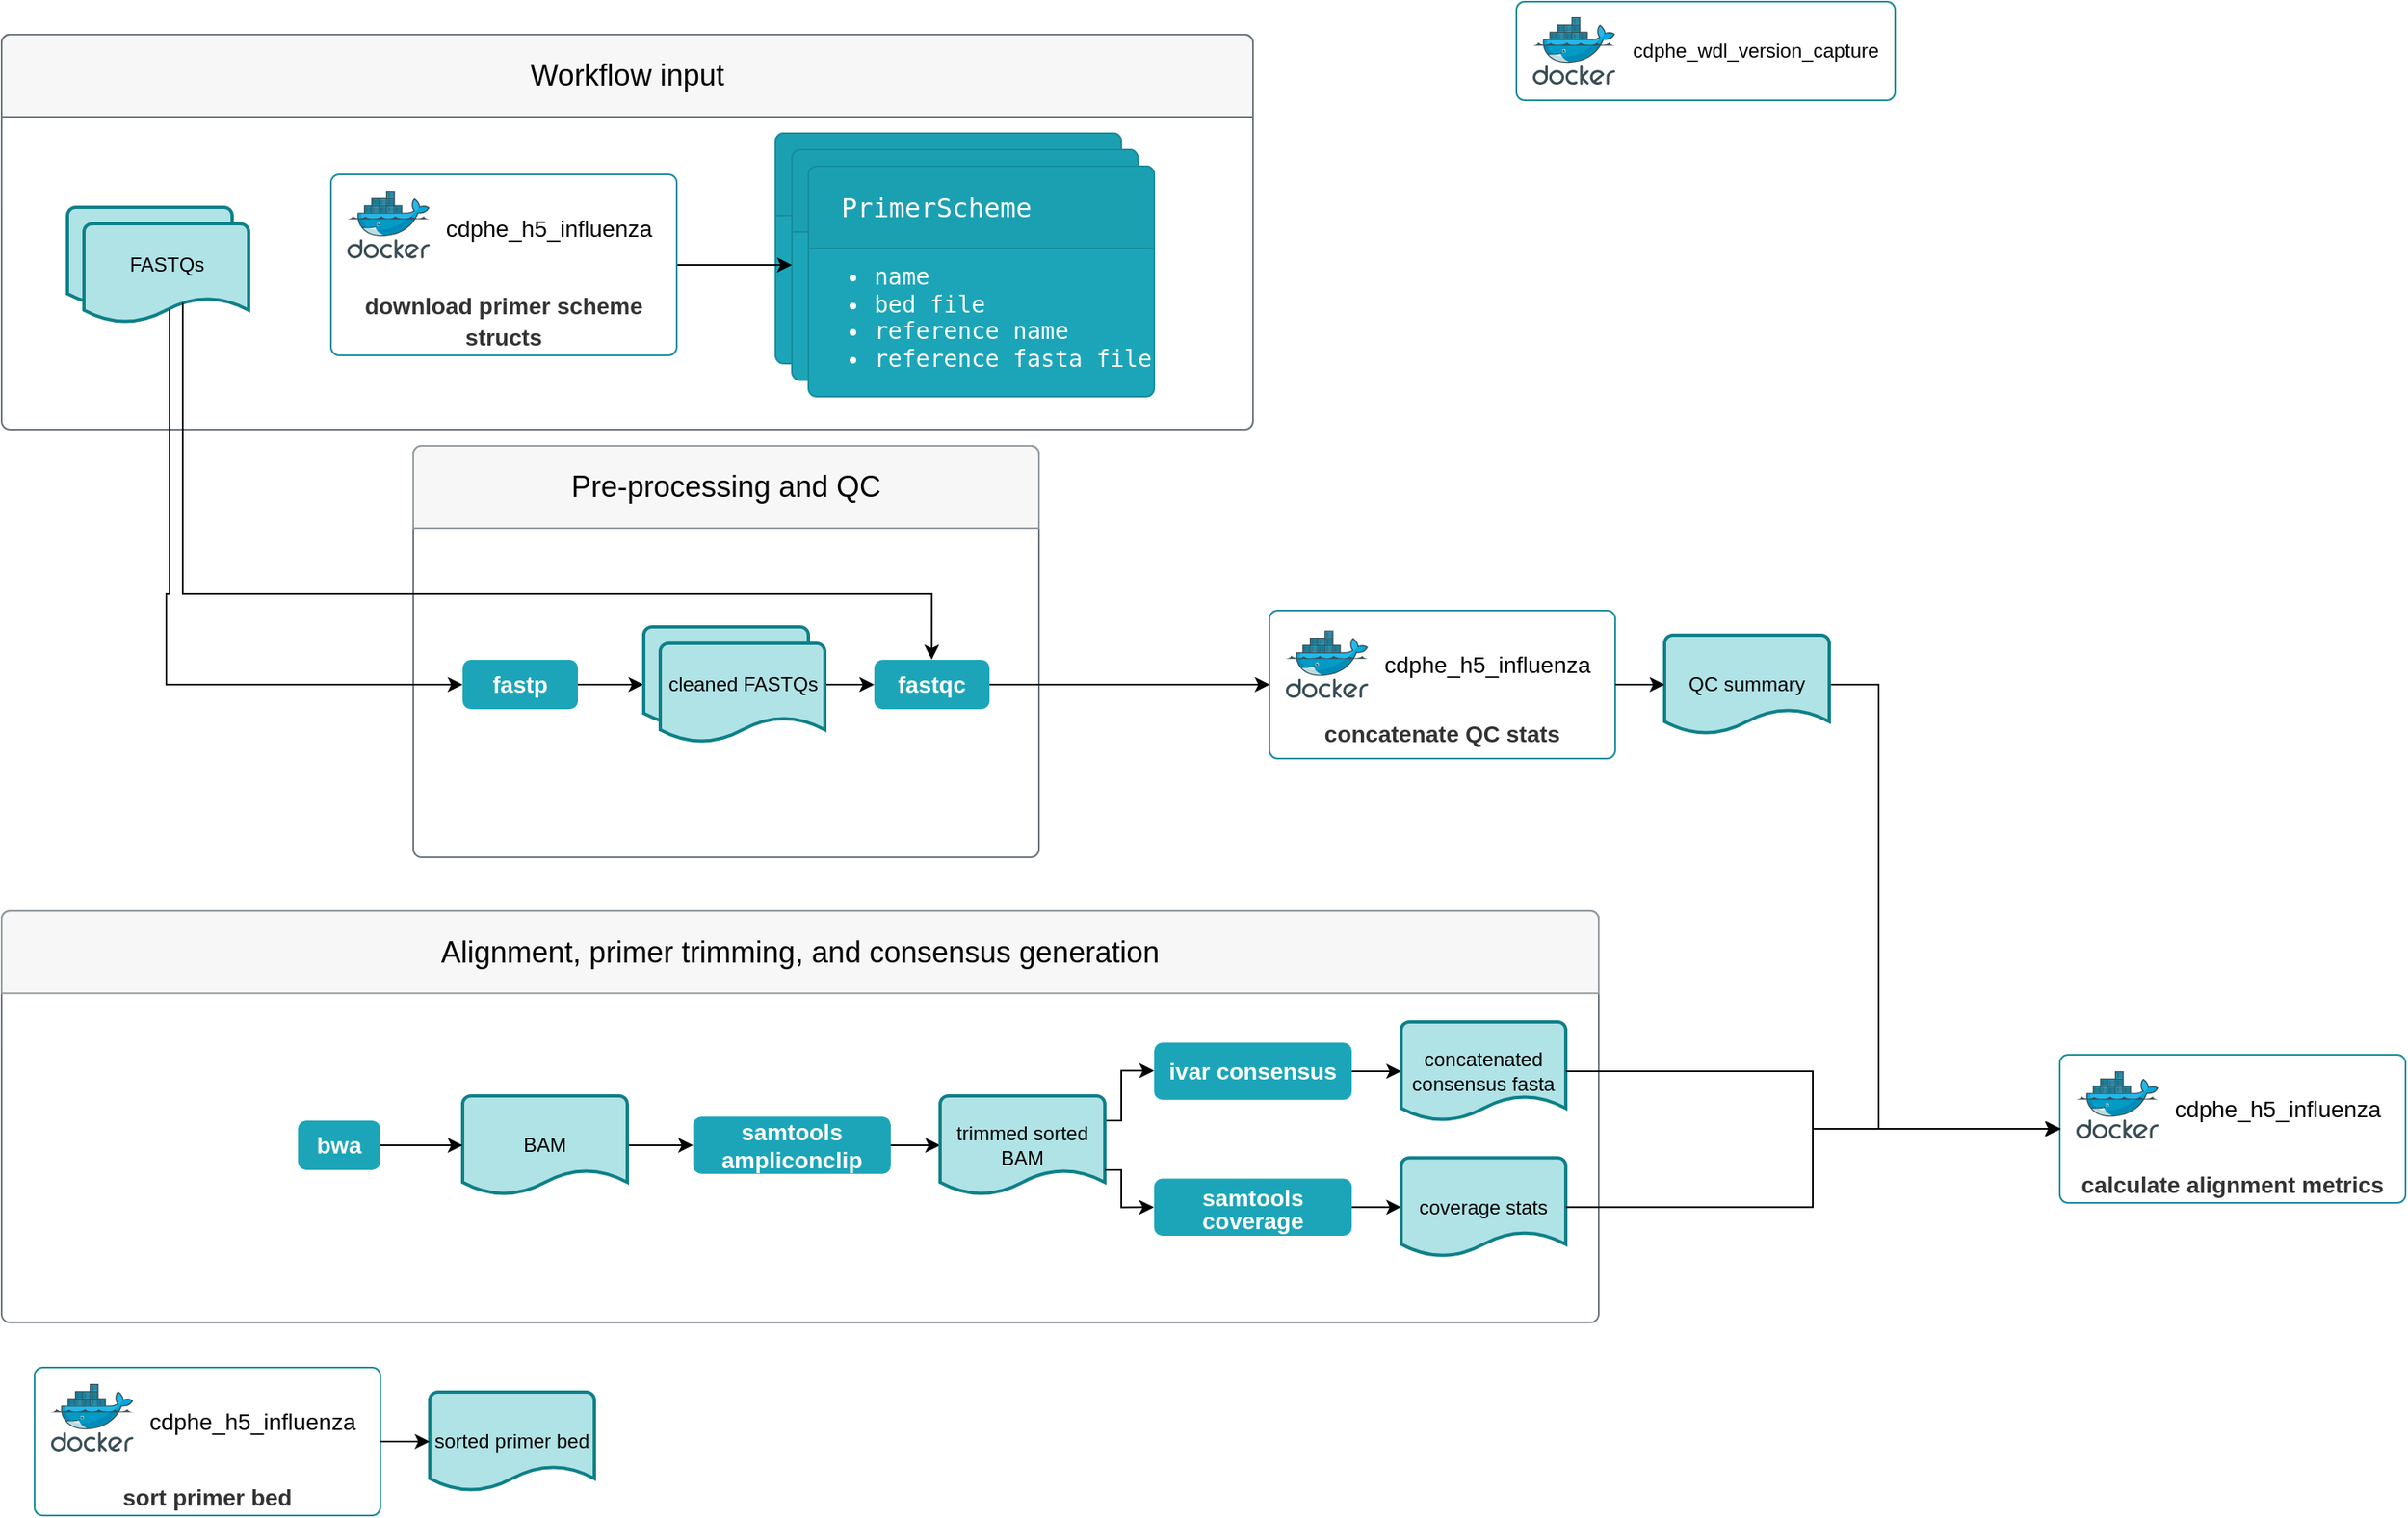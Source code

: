 <mxfile version="24.7.17">
  <diagram id="6a731a19-8d31-9384-78a2-239565b7b9f0" name="Page-1">
    <mxGraphModel dx="1665" dy="915" grid="1" gridSize="10" guides="1" tooltips="1" connect="1" arrows="1" fold="1" page="1" pageScale="1" pageWidth="1920" pageHeight="1200" background="none" math="0" shadow="0">
      <root>
        <mxCell id="0" />
        <mxCell id="1" parent="0" />
        <mxCell id="PwvHuBpC1ZCdnmNJ7vxb-347" value="" style="group" vertex="1" connectable="0" parent="1">
          <mxGeometry x="290" y="290" width="380" height="250" as="geometry" />
        </mxCell>
        <mxCell id="PwvHuBpC1ZCdnmNJ7vxb-208" value="" style="html=1;shadow=0;dashed=0;shape=mxgraph.bootstrap.rrect;rSize=5;strokeColor=#6c767d;html=1;whiteSpace=wrap;fillColor=#ffffff;fontColor=#1CA5B8;verticalAlign=bottom;align=left;spacing=20;spacingBottom=0;fontSize=14;container=0;" vertex="1" parent="PwvHuBpC1ZCdnmNJ7vxb-347">
          <mxGeometry width="380" height="250" as="geometry" />
        </mxCell>
        <mxCell id="PwvHuBpC1ZCdnmNJ7vxb-209" value="&lt;font color=&quot;#000000&quot;&gt;Pre-processing and QC&lt;/font&gt;" style="html=1;shadow=0;dashed=0;shape=mxgraph.bootstrap.topButton;rSize=5;perimeter=none;whiteSpace=wrap;fillColor=#F7F7F7;strokeColor=#949ca1;fontColor=#6C767D;resizeWidth=1;fontSize=18;align=center;spacing=20;container=0;" vertex="1" parent="PwvHuBpC1ZCdnmNJ7vxb-347">
          <mxGeometry width="380" height="50" as="geometry" />
        </mxCell>
        <mxCell id="PwvHuBpC1ZCdnmNJ7vxb-295" value="" style="html=1;shadow=0;dashed=0;shape=mxgraph.bootstrap.rrect;rSize=5;strokeColor=#6c767d;html=1;whiteSpace=wrap;fillColor=#ffffff;fontColor=#1CA5B8;verticalAlign=bottom;align=left;spacing=5;spacingBottom=0;fontSize=14;" vertex="1" parent="1">
          <mxGeometry x="40" y="572.64" width="970" height="250" as="geometry" />
        </mxCell>
        <mxCell id="PwvHuBpC1ZCdnmNJ7vxb-296" value="&lt;font color=&quot;#000000&quot;&gt;Alignment, primer trimming, and consensus generation&lt;/font&gt;" style="html=1;shadow=0;dashed=0;shape=mxgraph.bootstrap.topButton;rSize=5;perimeter=none;whiteSpace=wrap;fillColor=#F7F7F7;strokeColor=#949ca1;fontColor=#6C767D;resizeWidth=1;fontSize=18;align=center;spacing=20;" vertex="1" parent="PwvHuBpC1ZCdnmNJ7vxb-295">
          <mxGeometry width="970.0" height="50" relative="1" as="geometry" />
        </mxCell>
        <mxCell id="PwvHuBpC1ZCdnmNJ7vxb-290" value="" style="edgeStyle=orthogonalEdgeStyle;rounded=0;orthogonalLoop=1;jettySize=auto;html=1;" edge="1" parent="PwvHuBpC1ZCdnmNJ7vxb-295" source="PwvHuBpC1ZCdnmNJ7vxb-283" target="PwvHuBpC1ZCdnmNJ7vxb-288">
          <mxGeometry relative="1" as="geometry" />
        </mxCell>
        <mxCell id="PwvHuBpC1ZCdnmNJ7vxb-283" value="samtools ampliconclip" style="html=1;shadow=0;dashed=0;shape=mxgraph.bootstrap.rrect;rSize=5;strokeColor=none;strokeWidth=1;fillColor=#1CA5B8;fontColor=#FFFFFF;whiteSpace=wrap;align=center;verticalAlign=middle;spacingLeft=0;fontStyle=1;fontSize=14;spacing=5;" vertex="1" parent="PwvHuBpC1ZCdnmNJ7vxb-295">
          <mxGeometry x="420" y="125" width="120" height="34.72" as="geometry" />
        </mxCell>
        <mxCell id="PwvHuBpC1ZCdnmNJ7vxb-325" value="" style="edgeStyle=orthogonalEdgeStyle;rounded=0;orthogonalLoop=1;jettySize=auto;html=1;exitX=1;exitY=0.25;exitDx=0;exitDy=0;exitPerimeter=0;" edge="1" parent="PwvHuBpC1ZCdnmNJ7vxb-295" source="PwvHuBpC1ZCdnmNJ7vxb-288" target="PwvHuBpC1ZCdnmNJ7vxb-292">
          <mxGeometry relative="1" as="geometry">
            <Array as="points">
              <mxPoint x="680" y="127" />
              <mxPoint x="680" y="97" />
            </Array>
          </mxGeometry>
        </mxCell>
        <mxCell id="PwvHuBpC1ZCdnmNJ7vxb-288" value="trimmed sorted BAM" style="strokeWidth=2;html=1;shape=mxgraph.flowchart.document2;whiteSpace=wrap;size=0.25;fillColor=#b0e3e6;strokeColor=#0e8088;spacing=2;" vertex="1" parent="PwvHuBpC1ZCdnmNJ7vxb-295">
          <mxGeometry x="570" y="112.36" width="100" height="60" as="geometry" />
        </mxCell>
        <mxCell id="PwvHuBpC1ZCdnmNJ7vxb-294" value="" style="edgeStyle=orthogonalEdgeStyle;rounded=0;orthogonalLoop=1;jettySize=auto;html=1;" edge="1" parent="PwvHuBpC1ZCdnmNJ7vxb-295" source="PwvHuBpC1ZCdnmNJ7vxb-292" target="PwvHuBpC1ZCdnmNJ7vxb-293">
          <mxGeometry relative="1" as="geometry" />
        </mxCell>
        <mxCell id="PwvHuBpC1ZCdnmNJ7vxb-292" value="ivar consensus" style="html=1;shadow=0;dashed=0;shape=mxgraph.bootstrap.rrect;rSize=5;strokeColor=none;strokeWidth=1;fillColor=#1CA5B8;fontColor=#FFFFFF;whiteSpace=wrap;align=center;verticalAlign=middle;spacingLeft=0;fontStyle=1;fontSize=14;spacing=5;" vertex="1" parent="PwvHuBpC1ZCdnmNJ7vxb-295">
          <mxGeometry x="700.0" y="80" width="120" height="34.72" as="geometry" />
        </mxCell>
        <mxCell id="PwvHuBpC1ZCdnmNJ7vxb-293" value="concatenated consensus fasta" style="strokeWidth=2;html=1;shape=mxgraph.flowchart.document2;whiteSpace=wrap;size=0.25;fillColor=#b0e3e6;strokeColor=#0e8088;" vertex="1" parent="PwvHuBpC1ZCdnmNJ7vxb-295">
          <mxGeometry x="850.0" y="67.36" width="100" height="60" as="geometry" />
        </mxCell>
        <mxCell id="PwvHuBpC1ZCdnmNJ7vxb-349" value="" style="edgeStyle=orthogonalEdgeStyle;rounded=0;orthogonalLoop=1;jettySize=auto;html=1;" edge="1" parent="PwvHuBpC1ZCdnmNJ7vxb-295" source="PwvHuBpC1ZCdnmNJ7vxb-313" target="PwvHuBpC1ZCdnmNJ7vxb-283">
          <mxGeometry relative="1" as="geometry" />
        </mxCell>
        <mxCell id="PwvHuBpC1ZCdnmNJ7vxb-313" value="BAM" style="strokeWidth=2;html=1;shape=mxgraph.flowchart.document2;whiteSpace=wrap;size=0.25;fillColor=#b0e3e6;strokeColor=#0e8088;" vertex="1" parent="PwvHuBpC1ZCdnmNJ7vxb-295">
          <mxGeometry x="280" y="112.36" width="100" height="60" as="geometry" />
        </mxCell>
        <mxCell id="PwvHuBpC1ZCdnmNJ7vxb-278" value="bwa" style="html=1;shadow=0;dashed=0;shape=mxgraph.bootstrap.rrect;rSize=5;strokeColor=none;strokeWidth=1;fillColor=#1CA5B8;fontColor=#FFFFFF;whiteSpace=wrap;align=center;verticalAlign=middle;spacingLeft=0;fontStyle=1;fontSize=14;spacing=5;" vertex="1" parent="PwvHuBpC1ZCdnmNJ7vxb-295">
          <mxGeometry x="180" y="127.36" width="50" height="30" as="geometry" />
        </mxCell>
        <mxCell id="PwvHuBpC1ZCdnmNJ7vxb-315" value="" style="edgeStyle=orthogonalEdgeStyle;rounded=0;orthogonalLoop=1;jettySize=auto;html=1;" edge="1" parent="PwvHuBpC1ZCdnmNJ7vxb-295" source="PwvHuBpC1ZCdnmNJ7vxb-278" target="PwvHuBpC1ZCdnmNJ7vxb-313">
          <mxGeometry relative="1" as="geometry" />
        </mxCell>
        <mxCell id="PwvHuBpC1ZCdnmNJ7vxb-339" value="" style="edgeStyle=orthogonalEdgeStyle;rounded=0;orthogonalLoop=1;jettySize=auto;html=1;" edge="1" parent="PwvHuBpC1ZCdnmNJ7vxb-295" source="PwvHuBpC1ZCdnmNJ7vxb-336" target="PwvHuBpC1ZCdnmNJ7vxb-337">
          <mxGeometry relative="1" as="geometry" />
        </mxCell>
        <mxCell id="PwvHuBpC1ZCdnmNJ7vxb-336" value="&lt;p style=&quot;line-height: 100%;&quot;&gt;samtools coverage&lt;/p&gt;" style="html=1;shadow=0;dashed=0;shape=mxgraph.bootstrap.rrect;rSize=5;strokeColor=none;strokeWidth=1;fillColor=#1CA5B8;fontColor=#FFFFFF;whiteSpace=wrap;align=center;verticalAlign=middle;spacingLeft=0;fontStyle=1;fontSize=14;spacing=5;" vertex="1" parent="PwvHuBpC1ZCdnmNJ7vxb-295">
          <mxGeometry x="700.0" y="162.64" width="120" height="34.72" as="geometry" />
        </mxCell>
        <mxCell id="PwvHuBpC1ZCdnmNJ7vxb-337" value="coverage stats" style="strokeWidth=2;html=1;shape=mxgraph.flowchart.document2;whiteSpace=wrap;size=0.25;fillColor=#b0e3e6;strokeColor=#0e8088;" vertex="1" parent="PwvHuBpC1ZCdnmNJ7vxb-295">
          <mxGeometry x="850.0" y="150" width="100" height="60" as="geometry" />
        </mxCell>
        <mxCell id="PwvHuBpC1ZCdnmNJ7vxb-338" style="edgeStyle=orthogonalEdgeStyle;rounded=0;orthogonalLoop=1;jettySize=auto;html=1;exitX=1;exitY=0.75;exitDx=0;exitDy=0;exitPerimeter=0;entryX=-0.001;entryY=0.501;entryDx=0;entryDy=0;entryPerimeter=0;" edge="1" parent="PwvHuBpC1ZCdnmNJ7vxb-295" source="PwvHuBpC1ZCdnmNJ7vxb-288" target="PwvHuBpC1ZCdnmNJ7vxb-336">
          <mxGeometry relative="1" as="geometry">
            <Array as="points">
              <mxPoint x="680" y="157" />
              <mxPoint x="680" y="180" />
            </Array>
          </mxGeometry>
        </mxCell>
        <mxCell id="PwvHuBpC1ZCdnmNJ7vxb-180" value="" style="html=1;shadow=0;dashed=0;shape=mxgraph.bootstrap.rrect;rSize=5;strokeColor=#6C767D;html=1;whiteSpace=wrap;fillColor=#ffffff;fontColor=#212529;verticalAlign=bottom;align=left;spacing=20;spacingBottom=0;fontSize=14;" vertex="1" parent="1">
          <mxGeometry x="40" y="40" width="760" height="240" as="geometry" />
        </mxCell>
        <mxCell id="PwvHuBpC1ZCdnmNJ7vxb-181" value="&lt;font color=&quot;#000000&quot;&gt;Workflow input&lt;/font&gt;" style="html=1;shadow=0;dashed=0;shape=mxgraph.bootstrap.topButton;rSize=5;perimeter=none;whiteSpace=wrap;fillColor=#F7F7F7;strokeColor=#6C767D;fontColor=#6C767D;resizeWidth=1;fontSize=18;align=center;spacing=20;" vertex="1" parent="PwvHuBpC1ZCdnmNJ7vxb-180">
          <mxGeometry width="760.0" height="50" relative="1" as="geometry" />
        </mxCell>
        <mxCell id="PwvHuBpC1ZCdnmNJ7vxb-250" value="" style="group" vertex="1" connectable="0" parent="PwvHuBpC1ZCdnmNJ7vxb-180">
          <mxGeometry x="470" y="60" width="230" height="160" as="geometry" />
        </mxCell>
        <mxCell id="PwvHuBpC1ZCdnmNJ7vxb-194" value="&lt;ul style=&quot;font-size: 14px;&quot;&gt;&lt;li&gt;&lt;font style=&quot;font-size: 14px;&quot; face=&quot;monospace&quot;&gt;name&lt;/font&gt;&lt;/li&gt;&lt;li&gt;&lt;font style=&quot;font-size: 14px;&quot; face=&quot;monospace&quot;&gt;bed file&amp;nbsp;&lt;/font&gt;&lt;/li&gt;&lt;li&gt;&lt;font style=&quot;font-size: 14px;&quot; face=&quot;monospace&quot;&gt;reference name&lt;/font&gt;&lt;/li&gt;&lt;li&gt;&lt;font style=&quot;font-size: 14px;&quot; face=&quot;monospace&quot;&gt;reference fasta file&lt;/font&gt;&lt;/li&gt;&lt;/ul&gt;" style="shadow=0;dashed=0;shape=mxgraph.bootstrap.rrect;rSize=5;strokeColor=#188C9C;html=1;whiteSpace=wrap;fillColor=#1CA5B8;fontColor=#ffffff;verticalAlign=bottom;align=left;spacing=0;spacingBottom=0;fontSize=16;fontFamily=monospace;container=0;" vertex="1" parent="PwvHuBpC1ZCdnmNJ7vxb-250">
          <mxGeometry width="210" height="140" as="geometry" />
        </mxCell>
        <mxCell id="PwvHuBpC1ZCdnmNJ7vxb-196" value="&lt;ul style=&quot;font-size: 14px;&quot;&gt;&lt;li&gt;&lt;font style=&quot;font-size: 14px;&quot; face=&quot;monospace&quot;&gt;name&lt;/font&gt;&lt;/li&gt;&lt;li&gt;&lt;font style=&quot;font-size: 14px;&quot; face=&quot;monospace&quot;&gt;bed file&amp;nbsp;&lt;/font&gt;&lt;/li&gt;&lt;li&gt;&lt;font style=&quot;font-size: 14px;&quot; face=&quot;monospace&quot;&gt;reference name&lt;/font&gt;&lt;/li&gt;&lt;li&gt;&lt;font style=&quot;font-size: 14px;&quot; face=&quot;monospace&quot;&gt;reference fasta file&lt;/font&gt;&lt;/li&gt;&lt;/ul&gt;" style="shadow=0;dashed=0;shape=mxgraph.bootstrap.rrect;rSize=5;strokeColor=#188C9C;html=1;whiteSpace=wrap;fillColor=#1CA5B8;fontColor=#ffffff;verticalAlign=bottom;align=left;spacing=0;spacingBottom=0;fontSize=16;fontFamily=monospace;container=0;" vertex="1" parent="PwvHuBpC1ZCdnmNJ7vxb-250">
          <mxGeometry x="10" y="10" width="210" height="140" as="geometry" />
        </mxCell>
        <mxCell id="PwvHuBpC1ZCdnmNJ7vxb-198" value="&lt;ul style=&quot;font-size: 14px;&quot;&gt;&lt;li&gt;&lt;font style=&quot;font-size: 14px;&quot; face=&quot;monospace&quot;&gt;name&lt;/font&gt;&lt;/li&gt;&lt;li&gt;&lt;font style=&quot;font-size: 14px;&quot; face=&quot;monospace&quot;&gt;bed file&amp;nbsp;&lt;/font&gt;&lt;/li&gt;&lt;li&gt;&lt;font style=&quot;font-size: 14px;&quot; face=&quot;monospace&quot;&gt;reference name&lt;/font&gt;&lt;/li&gt;&lt;li&gt;&lt;font style=&quot;font-size: 14px;&quot; face=&quot;monospace&quot;&gt;reference fasta file&lt;/font&gt;&lt;/li&gt;&lt;/ul&gt;" style="shadow=0;dashed=0;shape=mxgraph.bootstrap.rrect;rSize=5;strokeColor=#188C9C;html=1;whiteSpace=wrap;fillColor=#1CA5B8;fontColor=#ffffff;verticalAlign=bottom;align=left;spacing=0;spacingBottom=0;fontSize=16;fontFamily=monospace;container=0;" vertex="1" parent="PwvHuBpC1ZCdnmNJ7vxb-250">
          <mxGeometry x="20" y="20" width="210" height="140" as="geometry" />
        </mxCell>
        <mxCell id="PwvHuBpC1ZCdnmNJ7vxb-195" value="&lt;font face=&quot;monospace&quot; style=&quot;font-size: 16px;&quot;&gt;PrimerScheme&lt;/font&gt;" style="html=1;shadow=0;dashed=0;shape=mxgraph.bootstrap.topButton;rSize=5;perimeter=none;whiteSpace=wrap;fillColor=#1BA0B2;strokeColor=#188C9C;fontColor=#ffffff;resizeWidth=1;fontSize=18;align=left;spacing=20;container=0;" vertex="1" parent="PwvHuBpC1ZCdnmNJ7vxb-250">
          <mxGeometry width="210" height="50" as="geometry" />
        </mxCell>
        <mxCell id="PwvHuBpC1ZCdnmNJ7vxb-197" value="&lt;font face=&quot;monospace&quot; style=&quot;font-size: 16px;&quot;&gt;PrimerScheme&lt;/font&gt;" style="html=1;shadow=0;dashed=0;shape=mxgraph.bootstrap.topButton;rSize=5;perimeter=none;whiteSpace=wrap;fillColor=#1BA0B2;strokeColor=#188C9C;fontColor=#ffffff;resizeWidth=1;fontSize=18;align=left;spacing=20;container=0;" vertex="1" parent="PwvHuBpC1ZCdnmNJ7vxb-250">
          <mxGeometry x="10" y="10" width="210" height="50" as="geometry" />
        </mxCell>
        <mxCell id="PwvHuBpC1ZCdnmNJ7vxb-199" value="&lt;font face=&quot;monospace&quot; style=&quot;font-size: 16px;&quot;&gt;PrimerScheme&lt;/font&gt;" style="html=1;shadow=0;dashed=0;shape=mxgraph.bootstrap.topButton;rSize=5;perimeter=none;whiteSpace=wrap;fillColor=#1BA0B2;strokeColor=#188C9C;fontColor=#ffffff;resizeWidth=1;fontSize=18;align=left;spacing=20;container=0;" vertex="1" parent="PwvHuBpC1ZCdnmNJ7vxb-250">
          <mxGeometry x="20" y="20" width="210" height="50" as="geometry" />
        </mxCell>
        <mxCell id="PwvHuBpC1ZCdnmNJ7vxb-251" style="edgeStyle=orthogonalEdgeStyle;rounded=0;orthogonalLoop=1;jettySize=auto;html=1;" edge="1" parent="PwvHuBpC1ZCdnmNJ7vxb-180" source="PwvHuBpC1ZCdnmNJ7vxb-245" target="PwvHuBpC1ZCdnmNJ7vxb-196">
          <mxGeometry relative="1" as="geometry" />
        </mxCell>
        <mxCell id="PwvHuBpC1ZCdnmNJ7vxb-245" value="&lt;font size=&quot;1&quot; color=&quot;#333333&quot; style=&quot;&quot;&gt;&lt;b style=&quot;font-size: 14px;&quot;&gt;download primer scheme structs&lt;/b&gt;&lt;/font&gt;" style="html=1;shadow=0;dashed=0;shape=mxgraph.bootstrap.rrect;rSize=5;strokeWidth=1;whiteSpace=wrap;align=center;verticalAlign=bottom;spacingLeft=0;fontStyle=0;fontSize=16;spacing=2;fillColor=default;strokeColor=#188c9c;labelPosition=center;verticalLabelPosition=middle;fontFamily=Helvetica;" vertex="1" parent="PwvHuBpC1ZCdnmNJ7vxb-180">
          <mxGeometry x="200" y="85" width="210" height="110" as="geometry" />
        </mxCell>
        <mxCell id="PwvHuBpC1ZCdnmNJ7vxb-246" value="" style="group" vertex="1" connectable="0" parent="PwvHuBpC1ZCdnmNJ7vxb-180">
          <mxGeometry x="210" y="95" width="196.81" height="45.28" as="geometry" />
        </mxCell>
        <mxCell id="PwvHuBpC1ZCdnmNJ7vxb-248" value="&lt;font style=&quot;font-size: 14px;&quot;&gt;cdphe_h5_influenza&lt;/font&gt;" style="text;html=1;align=center;verticalAlign=middle;resizable=0;points=[];autosize=1;strokeColor=none;fillColor=none;" vertex="1" parent="PwvHuBpC1ZCdnmNJ7vxb-246">
          <mxGeometry x="46.81" y="7.64" width="150" height="30" as="geometry" />
        </mxCell>
        <mxCell id="PwvHuBpC1ZCdnmNJ7vxb-263" value="" style="image;sketch=0;aspect=fixed;html=1;points=[];align=center;fontSize=12;image=img/lib/mscae/Docker.svg;" vertex="1" parent="PwvHuBpC1ZCdnmNJ7vxb-180">
          <mxGeometry x="210" y="95" width="50" height="41" as="geometry" />
        </mxCell>
        <mxCell id="PwvHuBpC1ZCdnmNJ7vxb-158" value="" style="group" vertex="1" connectable="0" parent="PwvHuBpC1ZCdnmNJ7vxb-180">
          <mxGeometry x="30" y="95" width="120" height="80" as="geometry" />
        </mxCell>
        <mxCell id="PwvHuBpC1ZCdnmNJ7vxb-160" value="" style="strokeWidth=2;html=1;shape=mxgraph.flowchart.document2;whiteSpace=wrap;size=0.25;fillColor=#b0e3e6;strokeColor=#0e8088;" vertex="1" parent="PwvHuBpC1ZCdnmNJ7vxb-158">
          <mxGeometry x="10" y="10" width="100" height="60" as="geometry" />
        </mxCell>
        <mxCell id="PwvHuBpC1ZCdnmNJ7vxb-161" value="" style="strokeWidth=2;html=1;shape=mxgraph.flowchart.document2;whiteSpace=wrap;size=0.25;fillColor=#b0e3e6;strokeColor=#0e8088;" vertex="1" parent="PwvHuBpC1ZCdnmNJ7vxb-158">
          <mxGeometry x="20" y="20" width="100" height="60" as="geometry" />
        </mxCell>
        <mxCell id="PwvHuBpC1ZCdnmNJ7vxb-171" value="FASTQs" style="text;html=1;align=center;verticalAlign=middle;resizable=0;points=[];autosize=1;strokeColor=none;fillColor=none;" vertex="1" parent="PwvHuBpC1ZCdnmNJ7vxb-158">
          <mxGeometry x="35" y="30" width="70" height="30" as="geometry" />
        </mxCell>
        <mxCell id="PwvHuBpC1ZCdnmNJ7vxb-216" style="edgeStyle=orthogonalEdgeStyle;rounded=0;orthogonalLoop=1;jettySize=auto;html=1;entryX=0;entryY=0.5;entryDx=0;entryDy=0;entryPerimeter=0;exitX=0.52;exitY=0.867;exitDx=0;exitDy=0;exitPerimeter=0;" edge="1" parent="1" source="PwvHuBpC1ZCdnmNJ7vxb-161" target="PwvHuBpC1ZCdnmNJ7vxb-203">
          <mxGeometry relative="1" as="geometry">
            <Array as="points">
              <mxPoint x="142" y="380" />
              <mxPoint x="140" y="380" />
              <mxPoint x="140" y="435" />
            </Array>
          </mxGeometry>
        </mxCell>
        <mxCell id="PwvHuBpC1ZCdnmNJ7vxb-341" value="" style="group" vertex="1" connectable="0" parent="1">
          <mxGeometry x="1290" y="660" width="210" height="90" as="geometry" />
        </mxCell>
        <mxCell id="PwvHuBpC1ZCdnmNJ7vxb-332" value="&lt;font size=&quot;1&quot; color=&quot;#333333&quot; style=&quot;&quot;&gt;&lt;b style=&quot;font-size: 14px;&quot;&gt;calculate alignment metrics&lt;/b&gt;&lt;/font&gt;" style="html=1;shadow=0;dashed=0;shape=mxgraph.bootstrap.rrect;rSize=5;strokeWidth=1;whiteSpace=wrap;align=center;verticalAlign=bottom;spacingLeft=0;fontStyle=0;fontSize=16;spacing=2;fillColor=default;strokeColor=#188c9c;labelPosition=center;verticalLabelPosition=middle;fontFamily=Helvetica;" vertex="1" parent="PwvHuBpC1ZCdnmNJ7vxb-341">
          <mxGeometry width="210" height="90" as="geometry" />
        </mxCell>
        <mxCell id="PwvHuBpC1ZCdnmNJ7vxb-333" value="" style="group" vertex="1" connectable="0" parent="PwvHuBpC1ZCdnmNJ7vxb-341">
          <mxGeometry x="10" y="10" width="196.81" height="45.28" as="geometry" />
        </mxCell>
        <mxCell id="PwvHuBpC1ZCdnmNJ7vxb-334" value="&lt;font style=&quot;font-size: 14px;&quot;&gt;cdphe_h5_influenza&lt;/font&gt;" style="text;html=1;align=center;verticalAlign=middle;resizable=0;points=[];autosize=1;strokeColor=none;fillColor=none;" vertex="1" parent="PwvHuBpC1ZCdnmNJ7vxb-333">
          <mxGeometry x="46.81" y="7.64" width="150" height="30" as="geometry" />
        </mxCell>
        <mxCell id="PwvHuBpC1ZCdnmNJ7vxb-335" value="" style="image;sketch=0;aspect=fixed;html=1;points=[];align=center;fontSize=12;image=img/lib/mscae/Docker.svg;" vertex="1" parent="PwvHuBpC1ZCdnmNJ7vxb-341">
          <mxGeometry x="10" y="10" width="50" height="41" as="geometry" />
        </mxCell>
        <mxCell id="PwvHuBpC1ZCdnmNJ7vxb-343" style="edgeStyle=orthogonalEdgeStyle;rounded=0;orthogonalLoop=1;jettySize=auto;html=1;entryX=0.003;entryY=0.5;entryDx=0;entryDy=0;entryPerimeter=0;" edge="1" parent="1" source="PwvHuBpC1ZCdnmNJ7vxb-337" target="PwvHuBpC1ZCdnmNJ7vxb-332">
          <mxGeometry relative="1" as="geometry" />
        </mxCell>
        <mxCell id="PwvHuBpC1ZCdnmNJ7vxb-344" style="edgeStyle=orthogonalEdgeStyle;rounded=0;orthogonalLoop=1;jettySize=auto;html=1;entryX=0.003;entryY=0.5;entryDx=0;entryDy=0;entryPerimeter=0;" edge="1" parent="1" source="PwvHuBpC1ZCdnmNJ7vxb-293" target="PwvHuBpC1ZCdnmNJ7vxb-332">
          <mxGeometry relative="1" as="geometry" />
        </mxCell>
        <mxCell id="PwvHuBpC1ZCdnmNJ7vxb-345" value="" style="group" vertex="1" connectable="0" parent="1">
          <mxGeometry x="960" y="20" width="230" height="60" as="geometry" />
        </mxCell>
        <mxCell id="PwvHuBpC1ZCdnmNJ7vxb-232" value="" style="html=1;shadow=0;dashed=0;shape=mxgraph.bootstrap.rrect;rSize=5;strokeWidth=1;whiteSpace=wrap;align=center;verticalAlign=middle;spacingLeft=0;fontStyle=0;fontSize=16;spacing=5;fillColor=default;strokeColor=#188c9c;" vertex="1" parent="PwvHuBpC1ZCdnmNJ7vxb-345">
          <mxGeometry width="230" height="60" as="geometry" />
        </mxCell>
        <mxCell id="PwvHuBpC1ZCdnmNJ7vxb-228" value="" style="group" vertex="1" connectable="0" parent="PwvHuBpC1ZCdnmNJ7vxb-345">
          <mxGeometry x="23.19" y="7.36" width="206.81" height="45.28" as="geometry" />
        </mxCell>
        <mxCell id="PwvHuBpC1ZCdnmNJ7vxb-230" value="cdphe_wdl_version_capture" style="text;html=1;align=center;verticalAlign=middle;resizable=0;points=[];autosize=1;strokeColor=none;fillColor=none;" vertex="1" parent="PwvHuBpC1ZCdnmNJ7vxb-228">
          <mxGeometry x="36.81" y="7.64" width="170" height="30" as="geometry" />
        </mxCell>
        <mxCell id="PwvHuBpC1ZCdnmNJ7vxb-264" value="" style="image;sketch=0;aspect=fixed;html=1;points=[];align=center;fontSize=12;image=img/lib/mscae/Docker.svg;" vertex="1" parent="PwvHuBpC1ZCdnmNJ7vxb-228">
          <mxGeometry x="-13.19" y="2.14" width="50" height="41" as="geometry" />
        </mxCell>
        <mxCell id="PwvHuBpC1ZCdnmNJ7vxb-346" style="edgeStyle=orthogonalEdgeStyle;rounded=0;orthogonalLoop=1;jettySize=auto;html=1;entryX=0;entryY=0.5;entryDx=0;entryDy=0;entryPerimeter=0;" edge="1" parent="1" source="PwvHuBpC1ZCdnmNJ7vxb-231" target="PwvHuBpC1ZCdnmNJ7vxb-332">
          <mxGeometry relative="1" as="geometry">
            <mxPoint x="1170" y="750" as="targetPoint" />
            <Array as="points">
              <mxPoint x="1180" y="435" />
              <mxPoint x="1180" y="705" />
              <mxPoint x="1290" y="705" />
            </Array>
          </mxGeometry>
        </mxCell>
        <mxCell id="PwvHuBpC1ZCdnmNJ7vxb-267" value="" style="group;spacingBottom=2;" vertex="1" connectable="0" parent="1">
          <mxGeometry x="810" y="390" width="210" height="90" as="geometry" />
        </mxCell>
        <mxCell id="PwvHuBpC1ZCdnmNJ7vxb-253" value="&lt;font size=&quot;1&quot; color=&quot;#333333&quot; style=&quot;&quot;&gt;&lt;b style=&quot;font-size: 14px;&quot;&gt;concatenate QC stats&lt;/b&gt;&lt;/font&gt;" style="html=1;shadow=0;dashed=0;shape=mxgraph.bootstrap.rrect;rSize=5;strokeWidth=1;whiteSpace=wrap;align=center;verticalAlign=bottom;spacingLeft=0;fontStyle=0;fontSize=16;spacing=0;fillColor=default;strokeColor=#188c9c;labelPosition=center;verticalLabelPosition=middle;fontFamily=Helvetica;container=0;spacingBottom=6;" vertex="1" parent="PwvHuBpC1ZCdnmNJ7vxb-267">
          <mxGeometry width="210" height="90" as="geometry" />
        </mxCell>
        <mxCell id="PwvHuBpC1ZCdnmNJ7vxb-256" value="&lt;font style=&quot;font-size: 14px;&quot;&gt;cdphe_h5_influenza&lt;/font&gt;" style="text;html=1;align=center;verticalAlign=middle;resizable=0;points=[];autosize=1;strokeColor=none;fillColor=none;container=0;" vertex="1" parent="PwvHuBpC1ZCdnmNJ7vxb-267">
          <mxGeometry x="56.81" y="17.64" width="150" height="30" as="geometry" />
        </mxCell>
        <mxCell id="PwvHuBpC1ZCdnmNJ7vxb-258" value="" style="image;sketch=0;aspect=fixed;html=1;points=[];align=center;fontSize=12;image=img/lib/mscae/Docker.svg;container=0;" vertex="1" parent="PwvHuBpC1ZCdnmNJ7vxb-267">
          <mxGeometry x="10" y="12.14" width="50" height="41" as="geometry" />
        </mxCell>
        <mxCell id="PwvHuBpC1ZCdnmNJ7vxb-231" value="QC summary" style="strokeWidth=2;html=1;shape=mxgraph.flowchart.document2;whiteSpace=wrap;size=0.25;fillColor=#b0e3e6;strokeColor=#0e8088;" vertex="1" parent="1">
          <mxGeometry x="1050" y="405" width="100" height="60" as="geometry" />
        </mxCell>
        <mxCell id="PwvHuBpC1ZCdnmNJ7vxb-277" style="edgeStyle=orthogonalEdgeStyle;rounded=0;orthogonalLoop=1;jettySize=auto;html=1;entryX=0.001;entryY=0.5;entryDx=0;entryDy=0;entryPerimeter=0;" edge="1" parent="1" source="PwvHuBpC1ZCdnmNJ7vxb-202" target="PwvHuBpC1ZCdnmNJ7vxb-253">
          <mxGeometry relative="1" as="geometry" />
        </mxCell>
        <mxCell id="PwvHuBpC1ZCdnmNJ7vxb-287" value="" style="edgeStyle=orthogonalEdgeStyle;rounded=0;orthogonalLoop=1;jettySize=auto;html=1;" edge="1" parent="1" source="PwvHuBpC1ZCdnmNJ7vxb-253" target="PwvHuBpC1ZCdnmNJ7vxb-231">
          <mxGeometry relative="1" as="geometry" />
        </mxCell>
        <mxCell id="PwvHuBpC1ZCdnmNJ7vxb-203" value="fastp" style="html=1;shadow=0;dashed=0;shape=mxgraph.bootstrap.rrect;rSize=5;strokeColor=none;strokeWidth=1;fillColor=#1CA5B8;fontColor=#FFFFFF;whiteSpace=wrap;align=center;verticalAlign=middle;spacingLeft=0;fontStyle=1;fontSize=14;spacing=5;container=0;" vertex="1" parent="1">
          <mxGeometry x="320" y="420" width="70" height="30" as="geometry" />
        </mxCell>
        <mxCell id="PwvHuBpC1ZCdnmNJ7vxb-202" value="fastqc" style="html=1;shadow=0;dashed=0;shape=mxgraph.bootstrap.rrect;rSize=5;strokeColor=none;strokeWidth=1;fillColor=#1CA5B8;fontColor=#FFFFFF;whiteSpace=wrap;align=center;verticalAlign=middle;spacingLeft=0;fontStyle=1;fontSize=14;spacing=5;container=0;" vertex="1" parent="1">
          <mxGeometry x="570" y="420" width="70" height="30" as="geometry" />
        </mxCell>
        <mxCell id="PwvHuBpC1ZCdnmNJ7vxb-275" style="edgeStyle=orthogonalEdgeStyle;rounded=0;orthogonalLoop=1;jettySize=auto;html=1;" edge="1" parent="1" target="PwvHuBpC1ZCdnmNJ7vxb-202">
          <mxGeometry relative="1" as="geometry">
            <mxPoint x="540" y="435" as="sourcePoint" />
            <Array as="points">
              <mxPoint x="540" y="435" />
              <mxPoint x="540" y="435" />
            </Array>
          </mxGeometry>
        </mxCell>
        <mxCell id="PwvHuBpC1ZCdnmNJ7vxb-327" style="edgeStyle=orthogonalEdgeStyle;rounded=0;orthogonalLoop=1;jettySize=auto;html=1;entryX=-0.002;entryY=0.583;entryDx=0;entryDy=0;entryPerimeter=0;" edge="1" parent="1" source="PwvHuBpC1ZCdnmNJ7vxb-203" target="PwvHuBpC1ZCdnmNJ7vxb-212">
          <mxGeometry relative="1" as="geometry" />
        </mxCell>
        <mxCell id="PwvHuBpC1ZCdnmNJ7vxb-221" style="edgeStyle=orthogonalEdgeStyle;rounded=0;orthogonalLoop=1;jettySize=auto;html=1;entryX=0.498;entryY=-0.005;entryDx=0;entryDy=0;entryPerimeter=0;startSize=0;exitX=0.6;exitY=0.804;exitDx=0;exitDy=0;exitPerimeter=0;jumpSize=0;" edge="1" parent="1" source="PwvHuBpC1ZCdnmNJ7vxb-161" target="PwvHuBpC1ZCdnmNJ7vxb-202">
          <mxGeometry relative="1" as="geometry">
            <mxPoint x="300" y="190" as="sourcePoint" />
            <Array as="points">
              <mxPoint x="150" y="380" />
              <mxPoint x="605" y="380" />
            </Array>
          </mxGeometry>
        </mxCell>
        <mxCell id="PwvHuBpC1ZCdnmNJ7vxb-212" value="" style="strokeWidth=2;html=1;shape=mxgraph.flowchart.document2;whiteSpace=wrap;size=0.25;fillColor=#b0e3e6;strokeColor=#0e8088;container=0;" vertex="1" parent="1">
          <mxGeometry x="430" y="400" width="100" height="60" as="geometry" />
        </mxCell>
        <mxCell id="PwvHuBpC1ZCdnmNJ7vxb-213" value="" style="strokeWidth=2;html=1;shape=mxgraph.flowchart.document2;whiteSpace=wrap;size=0.25;fillColor=#b0e3e6;strokeColor=#0e8088;container=0;" vertex="1" parent="1">
          <mxGeometry x="440" y="410" width="100" height="60" as="geometry" />
        </mxCell>
        <mxCell id="PwvHuBpC1ZCdnmNJ7vxb-214" value="cleaned FASTQs" style="text;html=1;align=center;verticalAlign=middle;resizable=0;points=[];autosize=1;strokeColor=none;fillColor=none;container=0;" vertex="1" parent="1">
          <mxGeometry x="435" y="420" width="110" height="30" as="geometry" />
        </mxCell>
        <mxCell id="PwvHuBpC1ZCdnmNJ7vxb-348" value="" style="group" vertex="1" connectable="0" parent="1">
          <mxGeometry x="60" y="850" width="210" height="90" as="geometry" />
        </mxCell>
        <mxCell id="PwvHuBpC1ZCdnmNJ7vxb-279" value="&lt;font size=&quot;1&quot; color=&quot;#333333&quot; style=&quot;&quot;&gt;&lt;b style=&quot;font-size: 14px;&quot;&gt;sort primer bed&lt;/b&gt;&lt;/font&gt;" style="html=1;shadow=0;dashed=0;shape=mxgraph.bootstrap.rrect;rSize=5;strokeWidth=1;whiteSpace=wrap;align=center;verticalAlign=bottom;spacingLeft=0;fontStyle=0;fontSize=16;spacing=2;fillColor=default;strokeColor=#188c9c;labelPosition=center;verticalLabelPosition=middle;fontFamily=Helvetica;" vertex="1" parent="PwvHuBpC1ZCdnmNJ7vxb-348">
          <mxGeometry width="210" height="90" as="geometry" />
        </mxCell>
        <mxCell id="PwvHuBpC1ZCdnmNJ7vxb-280" value="" style="group" vertex="1" connectable="0" parent="PwvHuBpC1ZCdnmNJ7vxb-348">
          <mxGeometry x="10" y="10" width="196.81" height="45.28" as="geometry" />
        </mxCell>
        <mxCell id="PwvHuBpC1ZCdnmNJ7vxb-281" value="&lt;font style=&quot;font-size: 14px;&quot;&gt;cdphe_h5_influenza&lt;/font&gt;" style="text;html=1;align=center;verticalAlign=middle;resizable=0;points=[];autosize=1;strokeColor=none;fillColor=none;" vertex="1" parent="PwvHuBpC1ZCdnmNJ7vxb-280">
          <mxGeometry x="46.81" y="7.64" width="150" height="30" as="geometry" />
        </mxCell>
        <mxCell id="PwvHuBpC1ZCdnmNJ7vxb-282" value="" style="image;sketch=0;aspect=fixed;html=1;points=[];align=center;fontSize=12;image=img/lib/mscae/Docker.svg;" vertex="1" parent="PwvHuBpC1ZCdnmNJ7vxb-348">
          <mxGeometry x="10" y="10" width="50" height="41" as="geometry" />
        </mxCell>
        <mxCell id="PwvHuBpC1ZCdnmNJ7vxb-284" value="sorted primer bed" style="strokeWidth=2;html=1;shape=mxgraph.flowchart.document2;whiteSpace=wrap;size=0.25;fillColor=#b0e3e6;strokeColor=#0e8088;" vertex="1" parent="1">
          <mxGeometry x="300" y="865" width="100" height="60" as="geometry" />
        </mxCell>
        <mxCell id="PwvHuBpC1ZCdnmNJ7vxb-285" value="" style="edgeStyle=orthogonalEdgeStyle;rounded=0;orthogonalLoop=1;jettySize=auto;html=1;" edge="1" parent="1" source="PwvHuBpC1ZCdnmNJ7vxb-279" target="PwvHuBpC1ZCdnmNJ7vxb-284">
          <mxGeometry relative="1" as="geometry" />
        </mxCell>
      </root>
    </mxGraphModel>
  </diagram>
</mxfile>
